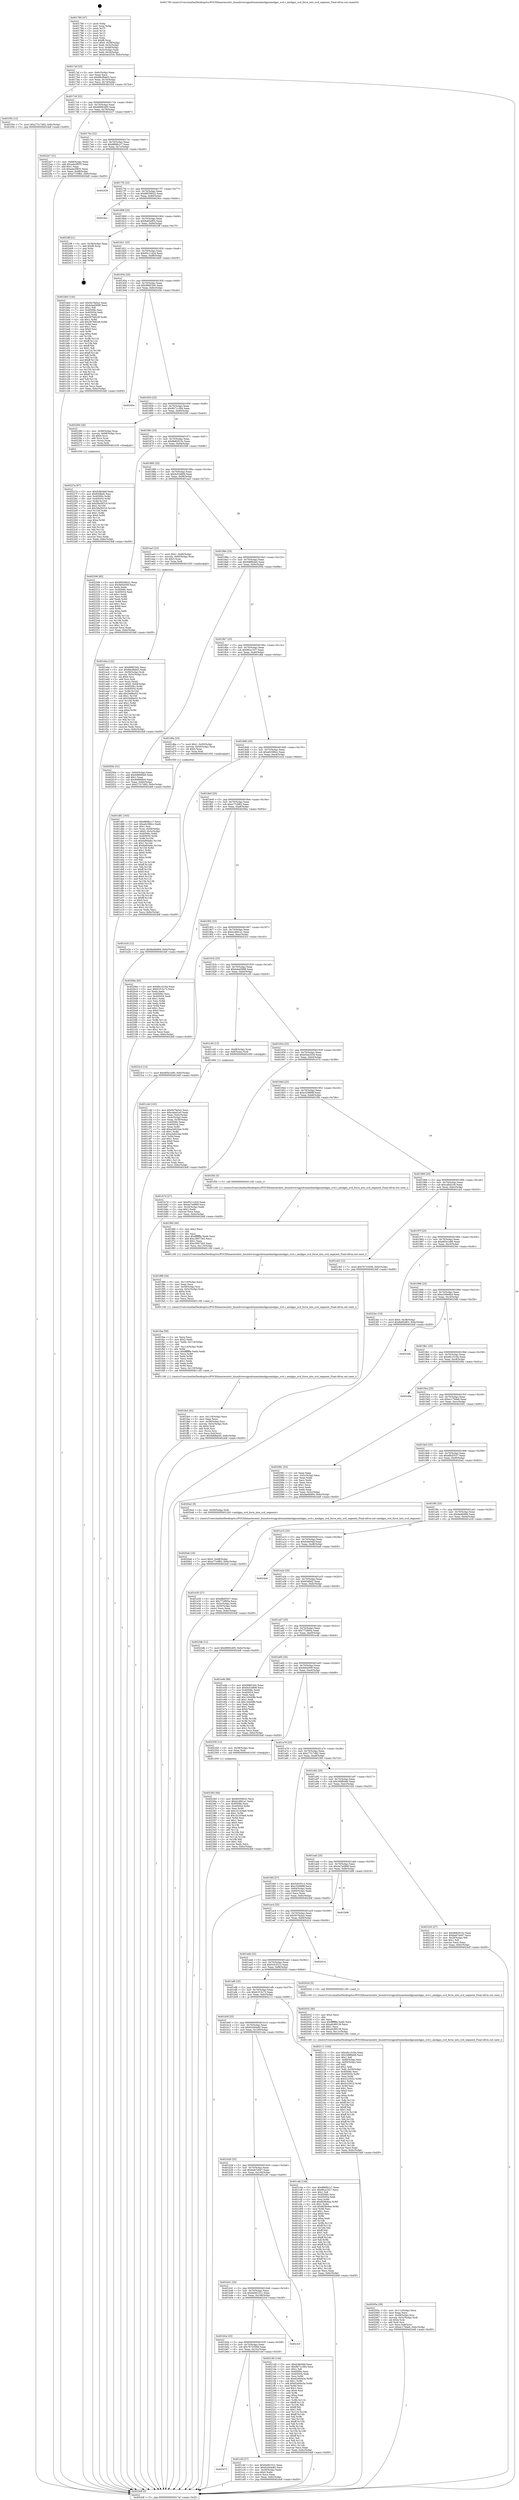digraph "0x401780" {
  label = "0x401780 (/mnt/c/Users/mathe/Desktop/tcc/POCII/binaries/extr_linuxdriversgpudrmamdamdgpuamdgpu_uvd.c_amdgpu_uvd_force_into_uvd_segment_Final-ollvm.out::main(0))"
  labelloc = "t"
  node[shape=record]

  Entry [label="",width=0.3,height=0.3,shape=circle,fillcolor=black,style=filled]
  "0x4017af" [label="{
     0x4017af [23]\l
     | [instrs]\l
     &nbsp;&nbsp;0x4017af \<+3\>: mov -0x6c(%rbp),%eax\l
     &nbsp;&nbsp;0x4017b2 \<+2\>: mov %eax,%ecx\l
     &nbsp;&nbsp;0x4017b4 \<+6\>: sub $0x86c6bb03,%ecx\l
     &nbsp;&nbsp;0x4017ba \<+3\>: mov %eax,-0x70(%rbp)\l
     &nbsp;&nbsp;0x4017bd \<+3\>: mov %ecx,-0x74(%rbp)\l
     &nbsp;&nbsp;0x4017c0 \<+6\>: je 0000000000401f34 \<main+0x7b4\>\l
  }"]
  "0x401f34" [label="{
     0x401f34 [12]\l
     | [instrs]\l
     &nbsp;&nbsp;0x401f34 \<+7\>: movl $0x27317d82,-0x6c(%rbp)\l
     &nbsp;&nbsp;0x401f3b \<+5\>: jmp 00000000004024df \<main+0xd5f\>\l
  }"]
  "0x4017c6" [label="{
     0x4017c6 [22]\l
     | [instrs]\l
     &nbsp;&nbsp;0x4017c6 \<+5\>: jmp 00000000004017cb \<main+0x4b\>\l
     &nbsp;&nbsp;0x4017cb \<+3\>: mov -0x70(%rbp),%eax\l
     &nbsp;&nbsp;0x4017ce \<+5\>: sub $0x8899c495,%eax\l
     &nbsp;&nbsp;0x4017d3 \<+3\>: mov %eax,-0x78(%rbp)\l
     &nbsp;&nbsp;0x4017d6 \<+6\>: je 00000000004022e7 \<main+0xb67\>\l
  }"]
  Exit [label="",width=0.3,height=0.3,shape=circle,fillcolor=black,style=filled,peripheries=2]
  "0x4022e7" [label="{
     0x4022e7 [31]\l
     | [instrs]\l
     &nbsp;&nbsp;0x4022e7 \<+3\>: mov -0x68(%rbp),%eax\l
     &nbsp;&nbsp;0x4022ea \<+5\>: add $0xa4a2f835,%eax\l
     &nbsp;&nbsp;0x4022ef \<+3\>: add $0x1,%eax\l
     &nbsp;&nbsp;0x4022f2 \<+5\>: sub $0xa4a2f835,%eax\l
     &nbsp;&nbsp;0x4022f7 \<+3\>: mov %eax,-0x68(%rbp)\l
     &nbsp;&nbsp;0x4022fa \<+7\>: movl $0xa77c0f62,-0x6c(%rbp)\l
     &nbsp;&nbsp;0x402301 \<+5\>: jmp 00000000004024df \<main+0xd5f\>\l
  }"]
  "0x4017dc" [label="{
     0x4017dc [22]\l
     | [instrs]\l
     &nbsp;&nbsp;0x4017dc \<+5\>: jmp 00000000004017e1 \<main+0x61\>\l
     &nbsp;&nbsp;0x4017e1 \<+3\>: mov -0x70(%rbp),%eax\l
     &nbsp;&nbsp;0x4017e4 \<+5\>: sub $0x88fdb1c7,%eax\l
     &nbsp;&nbsp;0x4017e9 \<+3\>: mov %eax,-0x7c(%rbp)\l
     &nbsp;&nbsp;0x4017ec \<+6\>: je 0000000000402430 \<main+0xcb0\>\l
  }"]
  "0x402365" [label="{
     0x402365 [94]\l
     | [instrs]\l
     &nbsp;&nbsp;0x402365 \<+5\>: mov $0x89559022,%ecx\l
     &nbsp;&nbsp;0x40236a \<+5\>: mov $0xb1dfd1a1,%edx\l
     &nbsp;&nbsp;0x40236f \<+7\>: mov 0x40506c,%esi\l
     &nbsp;&nbsp;0x402376 \<+8\>: mov 0x405054,%r8d\l
     &nbsp;&nbsp;0x40237e \<+3\>: mov %esi,%r9d\l
     &nbsp;&nbsp;0x402381 \<+7\>: add $0x1b1434a6,%r9d\l
     &nbsp;&nbsp;0x402388 \<+4\>: sub $0x1,%r9d\l
     &nbsp;&nbsp;0x40238c \<+7\>: sub $0x1b1434a6,%r9d\l
     &nbsp;&nbsp;0x402393 \<+4\>: imul %r9d,%esi\l
     &nbsp;&nbsp;0x402397 \<+3\>: and $0x1,%esi\l
     &nbsp;&nbsp;0x40239a \<+3\>: cmp $0x0,%esi\l
     &nbsp;&nbsp;0x40239d \<+4\>: sete %r10b\l
     &nbsp;&nbsp;0x4023a1 \<+4\>: cmp $0xa,%r8d\l
     &nbsp;&nbsp;0x4023a5 \<+4\>: setl %r11b\l
     &nbsp;&nbsp;0x4023a9 \<+3\>: mov %r10b,%bl\l
     &nbsp;&nbsp;0x4023ac \<+3\>: and %r11b,%bl\l
     &nbsp;&nbsp;0x4023af \<+3\>: xor %r11b,%r10b\l
     &nbsp;&nbsp;0x4023b2 \<+3\>: or %r10b,%bl\l
     &nbsp;&nbsp;0x4023b5 \<+3\>: test $0x1,%bl\l
     &nbsp;&nbsp;0x4023b8 \<+3\>: cmovne %edx,%ecx\l
     &nbsp;&nbsp;0x4023bb \<+3\>: mov %ecx,-0x6c(%rbp)\l
     &nbsp;&nbsp;0x4023be \<+5\>: jmp 00000000004024df \<main+0xd5f\>\l
  }"]
  "0x402430" [label="{
     0x402430\l
  }", style=dashed]
  "0x4017f2" [label="{
     0x4017f2 [22]\l
     | [instrs]\l
     &nbsp;&nbsp;0x4017f2 \<+5\>: jmp 00000000004017f7 \<main+0x77\>\l
     &nbsp;&nbsp;0x4017f7 \<+3\>: mov -0x70(%rbp),%eax\l
     &nbsp;&nbsp;0x4017fa \<+5\>: sub $0x89559022,%eax\l
     &nbsp;&nbsp;0x4017ff \<+3\>: mov %eax,-0x80(%rbp)\l
     &nbsp;&nbsp;0x401802 \<+6\>: je 00000000004024cc \<main+0xd4c\>\l
  }"]
  "0x40227a" [label="{
     0x40227a [97]\l
     | [instrs]\l
     &nbsp;&nbsp;0x40227a \<+5\>: mov $0xfcdb04bf,%edx\l
     &nbsp;&nbsp;0x40227f \<+5\>: mov $0x65dfaf2,%esi\l
     &nbsp;&nbsp;0x402284 \<+8\>: mov 0x40506c,%r8d\l
     &nbsp;&nbsp;0x40228c \<+8\>: mov 0x405054,%r9d\l
     &nbsp;&nbsp;0x402294 \<+3\>: mov %r8d,%r10d\l
     &nbsp;&nbsp;0x402297 \<+7\>: add $0x58a56310,%r10d\l
     &nbsp;&nbsp;0x40229e \<+4\>: sub $0x1,%r10d\l
     &nbsp;&nbsp;0x4022a2 \<+7\>: sub $0x58a56310,%r10d\l
     &nbsp;&nbsp;0x4022a9 \<+4\>: imul %r10d,%r8d\l
     &nbsp;&nbsp;0x4022ad \<+4\>: and $0x1,%r8d\l
     &nbsp;&nbsp;0x4022b1 \<+4\>: cmp $0x0,%r8d\l
     &nbsp;&nbsp;0x4022b5 \<+4\>: sete %r11b\l
     &nbsp;&nbsp;0x4022b9 \<+4\>: cmp $0xa,%r9d\l
     &nbsp;&nbsp;0x4022bd \<+3\>: setl %bl\l
     &nbsp;&nbsp;0x4022c0 \<+3\>: mov %r11b,%r14b\l
     &nbsp;&nbsp;0x4022c3 \<+3\>: and %bl,%r14b\l
     &nbsp;&nbsp;0x4022c6 \<+3\>: xor %bl,%r11b\l
     &nbsp;&nbsp;0x4022c9 \<+3\>: or %r11b,%r14b\l
     &nbsp;&nbsp;0x4022cc \<+4\>: test $0x1,%r14b\l
     &nbsp;&nbsp;0x4022d0 \<+3\>: cmovne %esi,%edx\l
     &nbsp;&nbsp;0x4022d3 \<+3\>: mov %edx,-0x6c(%rbp)\l
     &nbsp;&nbsp;0x4022d6 \<+5\>: jmp 00000000004024df \<main+0xd5f\>\l
  }"]
  "0x4024cc" [label="{
     0x4024cc\l
  }", style=dashed]
  "0x401808" [label="{
     0x401808 [25]\l
     | [instrs]\l
     &nbsp;&nbsp;0x401808 \<+5\>: jmp 000000000040180d \<main+0x8d\>\l
     &nbsp;&nbsp;0x40180d \<+3\>: mov -0x70(%rbp),%eax\l
     &nbsp;&nbsp;0x401810 \<+5\>: sub $0x8a65ef03,%eax\l
     &nbsp;&nbsp;0x401815 \<+6\>: mov %eax,-0x84(%rbp)\l
     &nbsp;&nbsp;0x40181b \<+6\>: je 00000000004023ff \<main+0xc7f\>\l
  }"]
  "0x4020ab" [label="{
     0x4020ab [19]\l
     | [instrs]\l
     &nbsp;&nbsp;0x4020ab \<+7\>: movl $0x0,-0x68(%rbp)\l
     &nbsp;&nbsp;0x4020b2 \<+7\>: movl $0xa77c0f62,-0x6c(%rbp)\l
     &nbsp;&nbsp;0x4020b9 \<+5\>: jmp 00000000004024df \<main+0xd5f\>\l
  }"]
  "0x4023ff" [label="{
     0x4023ff [21]\l
     | [instrs]\l
     &nbsp;&nbsp;0x4023ff \<+3\>: mov -0x38(%rbp),%eax\l
     &nbsp;&nbsp;0x402402 \<+7\>: add $0xf8,%rsp\l
     &nbsp;&nbsp;0x402409 \<+1\>: pop %rbx\l
     &nbsp;&nbsp;0x40240a \<+2\>: pop %r12\l
     &nbsp;&nbsp;0x40240c \<+2\>: pop %r13\l
     &nbsp;&nbsp;0x40240e \<+2\>: pop %r14\l
     &nbsp;&nbsp;0x402410 \<+2\>: pop %r15\l
     &nbsp;&nbsp;0x402412 \<+1\>: pop %rbp\l
     &nbsp;&nbsp;0x402413 \<+1\>: ret\l
  }"]
  "0x401821" [label="{
     0x401821 [25]\l
     | [instrs]\l
     &nbsp;&nbsp;0x401821 \<+5\>: jmp 0000000000401826 \<main+0xa6\>\l
     &nbsp;&nbsp;0x401826 \<+3\>: mov -0x70(%rbp),%eax\l
     &nbsp;&nbsp;0x401829 \<+5\>: sub $0x95c11d2d,%eax\l
     &nbsp;&nbsp;0x40182e \<+6\>: mov %eax,-0x88(%rbp)\l
     &nbsp;&nbsp;0x401834 \<+6\>: je 0000000000401bb0 \<main+0x430\>\l
  }"]
  "0x40205a" [label="{
     0x40205a [39]\l
     | [instrs]\l
     &nbsp;&nbsp;0x40205a \<+6\>: mov -0x11c(%rbp),%ecx\l
     &nbsp;&nbsp;0x402060 \<+3\>: imul %eax,%ecx\l
     &nbsp;&nbsp;0x402063 \<+4\>: mov -0x58(%rbp),%rsi\l
     &nbsp;&nbsp;0x402067 \<+4\>: movslq -0x5c(%rbp),%rdi\l
     &nbsp;&nbsp;0x40206b \<+4\>: shl $0x4,%rdi\l
     &nbsp;&nbsp;0x40206f \<+3\>: add %rdi,%rsi\l
     &nbsp;&nbsp;0x402072 \<+3\>: mov %ecx,0x8(%rsi)\l
     &nbsp;&nbsp;0x402075 \<+7\>: movl $0xec179de6,-0x6c(%rbp)\l
     &nbsp;&nbsp;0x40207c \<+5\>: jmp 00000000004024df \<main+0xd5f\>\l
  }"]
  "0x401bb0" [label="{
     0x401bb0 [144]\l
     | [instrs]\l
     &nbsp;&nbsp;0x401bb0 \<+5\>: mov $0x5b7fa5a2,%eax\l
     &nbsp;&nbsp;0x401bb5 \<+5\>: mov $0xb4a45898,%ecx\l
     &nbsp;&nbsp;0x401bba \<+2\>: mov $0x1,%dl\l
     &nbsp;&nbsp;0x401bbc \<+7\>: mov 0x40506c,%esi\l
     &nbsp;&nbsp;0x401bc3 \<+7\>: mov 0x405054,%edi\l
     &nbsp;&nbsp;0x401bca \<+3\>: mov %esi,%r8d\l
     &nbsp;&nbsp;0x401bcd \<+7\>: sub $0x597b8238,%r8d\l
     &nbsp;&nbsp;0x401bd4 \<+4\>: sub $0x1,%r8d\l
     &nbsp;&nbsp;0x401bd8 \<+7\>: add $0x597b8238,%r8d\l
     &nbsp;&nbsp;0x401bdf \<+4\>: imul %r8d,%esi\l
     &nbsp;&nbsp;0x401be3 \<+3\>: and $0x1,%esi\l
     &nbsp;&nbsp;0x401be6 \<+3\>: cmp $0x0,%esi\l
     &nbsp;&nbsp;0x401be9 \<+4\>: sete %r9b\l
     &nbsp;&nbsp;0x401bed \<+3\>: cmp $0xa,%edi\l
     &nbsp;&nbsp;0x401bf0 \<+4\>: setl %r10b\l
     &nbsp;&nbsp;0x401bf4 \<+3\>: mov %r9b,%r11b\l
     &nbsp;&nbsp;0x401bf7 \<+4\>: xor $0xff,%r11b\l
     &nbsp;&nbsp;0x401bfb \<+3\>: mov %r10b,%bl\l
     &nbsp;&nbsp;0x401bfe \<+3\>: xor $0xff,%bl\l
     &nbsp;&nbsp;0x401c01 \<+3\>: xor $0x1,%dl\l
     &nbsp;&nbsp;0x401c04 \<+3\>: mov %r11b,%r14b\l
     &nbsp;&nbsp;0x401c07 \<+4\>: and $0xff,%r14b\l
     &nbsp;&nbsp;0x401c0b \<+3\>: and %dl,%r9b\l
     &nbsp;&nbsp;0x401c0e \<+3\>: mov %bl,%r15b\l
     &nbsp;&nbsp;0x401c11 \<+4\>: and $0xff,%r15b\l
     &nbsp;&nbsp;0x401c15 \<+3\>: and %dl,%r10b\l
     &nbsp;&nbsp;0x401c18 \<+3\>: or %r9b,%r14b\l
     &nbsp;&nbsp;0x401c1b \<+3\>: or %r10b,%r15b\l
     &nbsp;&nbsp;0x401c1e \<+3\>: xor %r15b,%r14b\l
     &nbsp;&nbsp;0x401c21 \<+3\>: or %bl,%r11b\l
     &nbsp;&nbsp;0x401c24 \<+4\>: xor $0xff,%r11b\l
     &nbsp;&nbsp;0x401c28 \<+3\>: or $0x1,%dl\l
     &nbsp;&nbsp;0x401c2b \<+3\>: and %dl,%r11b\l
     &nbsp;&nbsp;0x401c2e \<+3\>: or %r11b,%r14b\l
     &nbsp;&nbsp;0x401c31 \<+4\>: test $0x1,%r14b\l
     &nbsp;&nbsp;0x401c35 \<+3\>: cmovne %ecx,%eax\l
     &nbsp;&nbsp;0x401c38 \<+3\>: mov %eax,-0x6c(%rbp)\l
     &nbsp;&nbsp;0x401c3b \<+5\>: jmp 00000000004024df \<main+0xd5f\>\l
  }"]
  "0x40183a" [label="{
     0x40183a [25]\l
     | [instrs]\l
     &nbsp;&nbsp;0x40183a \<+5\>: jmp 000000000040183f \<main+0xbf\>\l
     &nbsp;&nbsp;0x40183f \<+3\>: mov -0x70(%rbp),%eax\l
     &nbsp;&nbsp;0x401842 \<+5\>: sub $0x996f1b0c,%eax\l
     &nbsp;&nbsp;0x401847 \<+6\>: mov %eax,-0x8c(%rbp)\l
     &nbsp;&nbsp;0x40184d \<+6\>: je 000000000040245e \<main+0xcde\>\l
  }"]
  "0x402032" [label="{
     0x402032 [40]\l
     | [instrs]\l
     &nbsp;&nbsp;0x402032 \<+5\>: mov $0x2,%ecx\l
     &nbsp;&nbsp;0x402037 \<+1\>: cltd\l
     &nbsp;&nbsp;0x402038 \<+2\>: idiv %ecx\l
     &nbsp;&nbsp;0x40203a \<+6\>: imul $0xfffffffe,%edx,%ecx\l
     &nbsp;&nbsp;0x402040 \<+6\>: sub $0xa0c89138,%ecx\l
     &nbsp;&nbsp;0x402046 \<+3\>: add $0x1,%ecx\l
     &nbsp;&nbsp;0x402049 \<+6\>: add $0xa0c89138,%ecx\l
     &nbsp;&nbsp;0x40204f \<+6\>: mov %ecx,-0x11c(%rbp)\l
     &nbsp;&nbsp;0x402055 \<+5\>: call 0000000000401160 \<next_i\>\l
     | [calls]\l
     &nbsp;&nbsp;0x401160 \{1\} (/mnt/c/Users/mathe/Desktop/tcc/POCII/binaries/extr_linuxdriversgpudrmamdamdgpuamdgpu_uvd.c_amdgpu_uvd_force_into_uvd_segment_Final-ollvm.out::next_i)\l
  }"]
  "0x40245e" [label="{
     0x40245e\l
  }", style=dashed]
  "0x401853" [label="{
     0x401853 [25]\l
     | [instrs]\l
     &nbsp;&nbsp;0x401853 \<+5\>: jmp 0000000000401858 \<main+0xd8\>\l
     &nbsp;&nbsp;0x401858 \<+3\>: mov -0x70(%rbp),%eax\l
     &nbsp;&nbsp;0x40185b \<+5\>: sub $0x9b71c384,%eax\l
     &nbsp;&nbsp;0x401860 \<+6\>: mov %eax,-0x90(%rbp)\l
     &nbsp;&nbsp;0x401866 \<+6\>: je 0000000000402260 \<main+0xae0\>\l
  }"]
  "0x401fe4" [label="{
     0x401fe4 [42]\l
     | [instrs]\l
     &nbsp;&nbsp;0x401fe4 \<+6\>: mov -0x118(%rbp),%ecx\l
     &nbsp;&nbsp;0x401fea \<+3\>: imul %eax,%ecx\l
     &nbsp;&nbsp;0x401fed \<+4\>: mov -0x58(%rbp),%rsi\l
     &nbsp;&nbsp;0x401ff1 \<+4\>: movslq -0x5c(%rbp),%rdi\l
     &nbsp;&nbsp;0x401ff5 \<+4\>: shl $0x4,%rdi\l
     &nbsp;&nbsp;0x401ff9 \<+3\>: add %rdi,%rsi\l
     &nbsp;&nbsp;0x401ffc \<+3\>: mov (%rsi),%rsi\l
     &nbsp;&nbsp;0x401fff \<+3\>: mov %ecx,0x4(%rsi)\l
     &nbsp;&nbsp;0x402002 \<+7\>: movl $0x9d6fbd40,-0x6c(%rbp)\l
     &nbsp;&nbsp;0x402009 \<+5\>: jmp 00000000004024df \<main+0xd5f\>\l
  }"]
  "0x402260" [label="{
     0x402260 [26]\l
     | [instrs]\l
     &nbsp;&nbsp;0x402260 \<+4\>: mov -0x58(%rbp),%rax\l
     &nbsp;&nbsp;0x402264 \<+4\>: movslq -0x68(%rbp),%rcx\l
     &nbsp;&nbsp;0x402268 \<+4\>: shl $0x4,%rcx\l
     &nbsp;&nbsp;0x40226c \<+3\>: add %rcx,%rax\l
     &nbsp;&nbsp;0x40226f \<+3\>: mov (%rax),%rax\l
     &nbsp;&nbsp;0x402272 \<+3\>: mov %rax,%rdi\l
     &nbsp;&nbsp;0x402275 \<+5\>: call 0000000000401030 \<free@plt\>\l
     | [calls]\l
     &nbsp;&nbsp;0x401030 \{1\} (unknown)\l
  }"]
  "0x40186c" [label="{
     0x40186c [25]\l
     | [instrs]\l
     &nbsp;&nbsp;0x40186c \<+5\>: jmp 0000000000401871 \<main+0xf1\>\l
     &nbsp;&nbsp;0x401871 \<+3\>: mov -0x70(%rbp),%eax\l
     &nbsp;&nbsp;0x401874 \<+5\>: sub $0x9b82615c,%eax\l
     &nbsp;&nbsp;0x401879 \<+6\>: mov %eax,-0x94(%rbp)\l
     &nbsp;&nbsp;0x40187f \<+6\>: je 0000000000402306 \<main+0xb86\>\l
  }"]
  "0x401faa" [label="{
     0x401faa [58]\l
     | [instrs]\l
     &nbsp;&nbsp;0x401faa \<+2\>: xor %ecx,%ecx\l
     &nbsp;&nbsp;0x401fac \<+5\>: mov $0x2,%edx\l
     &nbsp;&nbsp;0x401fb1 \<+6\>: mov %edx,-0x114(%rbp)\l
     &nbsp;&nbsp;0x401fb7 \<+1\>: cltd\l
     &nbsp;&nbsp;0x401fb8 \<+7\>: mov -0x114(%rbp),%r8d\l
     &nbsp;&nbsp;0x401fbf \<+3\>: idiv %r8d\l
     &nbsp;&nbsp;0x401fc2 \<+6\>: imul $0xfffffffe,%edx,%edx\l
     &nbsp;&nbsp;0x401fc8 \<+3\>: mov %ecx,%r9d\l
     &nbsp;&nbsp;0x401fcb \<+3\>: sub %edx,%r9d\l
     &nbsp;&nbsp;0x401fce \<+2\>: mov %ecx,%edx\l
     &nbsp;&nbsp;0x401fd0 \<+3\>: sub $0x1,%edx\l
     &nbsp;&nbsp;0x401fd3 \<+3\>: add %edx,%r9d\l
     &nbsp;&nbsp;0x401fd6 \<+3\>: sub %r9d,%ecx\l
     &nbsp;&nbsp;0x401fd9 \<+6\>: mov %ecx,-0x118(%rbp)\l
     &nbsp;&nbsp;0x401fdf \<+5\>: call 0000000000401160 \<next_i\>\l
     | [calls]\l
     &nbsp;&nbsp;0x401160 \{1\} (/mnt/c/Users/mathe/Desktop/tcc/POCII/binaries/extr_linuxdriversgpudrmamdamdgpuamdgpu_uvd.c_amdgpu_uvd_force_into_uvd_segment_Final-ollvm.out::next_i)\l
  }"]
  "0x402306" [label="{
     0x402306 [83]\l
     | [instrs]\l
     &nbsp;&nbsp;0x402306 \<+5\>: mov $0x89559022,%eax\l
     &nbsp;&nbsp;0x40230b \<+5\>: mov $0x9d5d309,%ecx\l
     &nbsp;&nbsp;0x402310 \<+2\>: xor %edx,%edx\l
     &nbsp;&nbsp;0x402312 \<+7\>: mov 0x40506c,%esi\l
     &nbsp;&nbsp;0x402319 \<+7\>: mov 0x405054,%edi\l
     &nbsp;&nbsp;0x402320 \<+3\>: sub $0x1,%edx\l
     &nbsp;&nbsp;0x402323 \<+3\>: mov %esi,%r8d\l
     &nbsp;&nbsp;0x402326 \<+3\>: add %edx,%r8d\l
     &nbsp;&nbsp;0x402329 \<+4\>: imul %r8d,%esi\l
     &nbsp;&nbsp;0x40232d \<+3\>: and $0x1,%esi\l
     &nbsp;&nbsp;0x402330 \<+3\>: cmp $0x0,%esi\l
     &nbsp;&nbsp;0x402333 \<+4\>: sete %r9b\l
     &nbsp;&nbsp;0x402337 \<+3\>: cmp $0xa,%edi\l
     &nbsp;&nbsp;0x40233a \<+4\>: setl %r10b\l
     &nbsp;&nbsp;0x40233e \<+3\>: mov %r9b,%r11b\l
     &nbsp;&nbsp;0x402341 \<+3\>: and %r10b,%r11b\l
     &nbsp;&nbsp;0x402344 \<+3\>: xor %r10b,%r9b\l
     &nbsp;&nbsp;0x402347 \<+3\>: or %r9b,%r11b\l
     &nbsp;&nbsp;0x40234a \<+4\>: test $0x1,%r11b\l
     &nbsp;&nbsp;0x40234e \<+3\>: cmovne %ecx,%eax\l
     &nbsp;&nbsp;0x402351 \<+3\>: mov %eax,-0x6c(%rbp)\l
     &nbsp;&nbsp;0x402354 \<+5\>: jmp 00000000004024df \<main+0xd5f\>\l
  }"]
  "0x401885" [label="{
     0x401885 [25]\l
     | [instrs]\l
     &nbsp;&nbsp;0x401885 \<+5\>: jmp 000000000040188a \<main+0x10a\>\l
     &nbsp;&nbsp;0x40188a \<+3\>: mov -0x70(%rbp),%eax\l
     &nbsp;&nbsp;0x40188d \<+5\>: sub $0x9cf1b808,%eax\l
     &nbsp;&nbsp;0x401892 \<+6\>: mov %eax,-0x98(%rbp)\l
     &nbsp;&nbsp;0x401898 \<+6\>: je 0000000000401ea3 \<main+0x723\>\l
  }"]
  "0x401f88" [label="{
     0x401f88 [34]\l
     | [instrs]\l
     &nbsp;&nbsp;0x401f88 \<+6\>: mov -0x110(%rbp),%ecx\l
     &nbsp;&nbsp;0x401f8e \<+3\>: imul %eax,%ecx\l
     &nbsp;&nbsp;0x401f91 \<+4\>: mov -0x58(%rbp),%rsi\l
     &nbsp;&nbsp;0x401f95 \<+4\>: movslq -0x5c(%rbp),%rdi\l
     &nbsp;&nbsp;0x401f99 \<+4\>: shl $0x4,%rdi\l
     &nbsp;&nbsp;0x401f9d \<+3\>: add %rdi,%rsi\l
     &nbsp;&nbsp;0x401fa0 \<+3\>: mov (%rsi),%rsi\l
     &nbsp;&nbsp;0x401fa3 \<+2\>: mov %ecx,(%rsi)\l
     &nbsp;&nbsp;0x401fa5 \<+5\>: call 0000000000401160 \<next_i\>\l
     | [calls]\l
     &nbsp;&nbsp;0x401160 \{1\} (/mnt/c/Users/mathe/Desktop/tcc/POCII/binaries/extr_linuxdriversgpudrmamdamdgpuamdgpu_uvd.c_amdgpu_uvd_force_into_uvd_segment_Final-ollvm.out::next_i)\l
  }"]
  "0x401ea3" [label="{
     0x401ea3 [23]\l
     | [instrs]\l
     &nbsp;&nbsp;0x401ea3 \<+7\>: movl $0x1,-0x60(%rbp)\l
     &nbsp;&nbsp;0x401eaa \<+4\>: movslq -0x60(%rbp),%rax\l
     &nbsp;&nbsp;0x401eae \<+4\>: shl $0x3,%rax\l
     &nbsp;&nbsp;0x401eb2 \<+3\>: mov %rax,%rdi\l
     &nbsp;&nbsp;0x401eb5 \<+5\>: call 0000000000401050 \<malloc@plt\>\l
     | [calls]\l
     &nbsp;&nbsp;0x401050 \{1\} (unknown)\l
  }"]
  "0x40189e" [label="{
     0x40189e [25]\l
     | [instrs]\l
     &nbsp;&nbsp;0x40189e \<+5\>: jmp 00000000004018a3 \<main+0x123\>\l
     &nbsp;&nbsp;0x4018a3 \<+3\>: mov -0x70(%rbp),%eax\l
     &nbsp;&nbsp;0x4018a6 \<+5\>: sub $0x9d6fbd40,%eax\l
     &nbsp;&nbsp;0x4018ab \<+6\>: mov %eax,-0x9c(%rbp)\l
     &nbsp;&nbsp;0x4018b1 \<+6\>: je 000000000040200e \<main+0x88e\>\l
  }"]
  "0x401f60" [label="{
     0x401f60 [40]\l
     | [instrs]\l
     &nbsp;&nbsp;0x401f60 \<+5\>: mov $0x2,%ecx\l
     &nbsp;&nbsp;0x401f65 \<+1\>: cltd\l
     &nbsp;&nbsp;0x401f66 \<+2\>: idiv %ecx\l
     &nbsp;&nbsp;0x401f68 \<+6\>: imul $0xfffffffe,%edx,%ecx\l
     &nbsp;&nbsp;0x401f6e \<+6\>: add $0xc39073b5,%ecx\l
     &nbsp;&nbsp;0x401f74 \<+3\>: add $0x1,%ecx\l
     &nbsp;&nbsp;0x401f77 \<+6\>: sub $0xc39073b5,%ecx\l
     &nbsp;&nbsp;0x401f7d \<+6\>: mov %ecx,-0x110(%rbp)\l
     &nbsp;&nbsp;0x401f83 \<+5\>: call 0000000000401160 \<next_i\>\l
     | [calls]\l
     &nbsp;&nbsp;0x401160 \{1\} (/mnt/c/Users/mathe/Desktop/tcc/POCII/binaries/extr_linuxdriversgpudrmamdamdgpuamdgpu_uvd.c_amdgpu_uvd_force_into_uvd_segment_Final-ollvm.out::next_i)\l
  }"]
  "0x40200e" [label="{
     0x40200e [31]\l
     | [instrs]\l
     &nbsp;&nbsp;0x40200e \<+3\>: mov -0x64(%rbp),%eax\l
     &nbsp;&nbsp;0x402011 \<+5\>: add $0x9d89d6e0,%eax\l
     &nbsp;&nbsp;0x402016 \<+3\>: add $0x1,%eax\l
     &nbsp;&nbsp;0x402019 \<+5\>: sub $0x9d89d6e0,%eax\l
     &nbsp;&nbsp;0x40201e \<+3\>: mov %eax,-0x64(%rbp)\l
     &nbsp;&nbsp;0x402021 \<+7\>: movl $0x27317d82,-0x6c(%rbp)\l
     &nbsp;&nbsp;0x402028 \<+5\>: jmp 00000000004024df \<main+0xd5f\>\l
  }"]
  "0x4018b7" [label="{
     0x4018b7 [25]\l
     | [instrs]\l
     &nbsp;&nbsp;0x4018b7 \<+5\>: jmp 00000000004018bc \<main+0x13c\>\l
     &nbsp;&nbsp;0x4018bc \<+3\>: mov -0x70(%rbp),%eax\l
     &nbsp;&nbsp;0x4018bf \<+5\>: sub $0x9fca1527,%eax\l
     &nbsp;&nbsp;0x4018c4 \<+6\>: mov %eax,-0xa0(%rbp)\l
     &nbsp;&nbsp;0x4018ca \<+6\>: je 0000000000401d6a \<main+0x5ea\>\l
  }"]
  "0x401eba" [label="{
     0x401eba [122]\l
     | [instrs]\l
     &nbsp;&nbsp;0x401eba \<+5\>: mov $0x996f1b0c,%ecx\l
     &nbsp;&nbsp;0x401ebf \<+5\>: mov $0x86c6bb03,%edx\l
     &nbsp;&nbsp;0x401ec4 \<+4\>: mov -0x58(%rbp),%rdi\l
     &nbsp;&nbsp;0x401ec8 \<+4\>: movslq -0x5c(%rbp),%rsi\l
     &nbsp;&nbsp;0x401ecc \<+4\>: shl $0x4,%rsi\l
     &nbsp;&nbsp;0x401ed0 \<+3\>: add %rsi,%rdi\l
     &nbsp;&nbsp;0x401ed3 \<+3\>: mov %rax,(%rdi)\l
     &nbsp;&nbsp;0x401ed6 \<+7\>: movl $0x0,-0x64(%rbp)\l
     &nbsp;&nbsp;0x401edd \<+8\>: mov 0x40506c,%r8d\l
     &nbsp;&nbsp;0x401ee5 \<+8\>: mov 0x405054,%r9d\l
     &nbsp;&nbsp;0x401eed \<+3\>: mov %r8d,%r10d\l
     &nbsp;&nbsp;0x401ef0 \<+7\>: add $0x54dfee52,%r10d\l
     &nbsp;&nbsp;0x401ef7 \<+4\>: sub $0x1,%r10d\l
     &nbsp;&nbsp;0x401efb \<+7\>: sub $0x54dfee52,%r10d\l
     &nbsp;&nbsp;0x401f02 \<+4\>: imul %r10d,%r8d\l
     &nbsp;&nbsp;0x401f06 \<+4\>: and $0x1,%r8d\l
     &nbsp;&nbsp;0x401f0a \<+4\>: cmp $0x0,%r8d\l
     &nbsp;&nbsp;0x401f0e \<+4\>: sete %r11b\l
     &nbsp;&nbsp;0x401f12 \<+4\>: cmp $0xa,%r9d\l
     &nbsp;&nbsp;0x401f16 \<+3\>: setl %bl\l
     &nbsp;&nbsp;0x401f19 \<+3\>: mov %r11b,%r14b\l
     &nbsp;&nbsp;0x401f1c \<+3\>: and %bl,%r14b\l
     &nbsp;&nbsp;0x401f1f \<+3\>: xor %bl,%r11b\l
     &nbsp;&nbsp;0x401f22 \<+3\>: or %r11b,%r14b\l
     &nbsp;&nbsp;0x401f25 \<+4\>: test $0x1,%r14b\l
     &nbsp;&nbsp;0x401f29 \<+3\>: cmovne %edx,%ecx\l
     &nbsp;&nbsp;0x401f2c \<+3\>: mov %ecx,-0x6c(%rbp)\l
     &nbsp;&nbsp;0x401f2f \<+5\>: jmp 00000000004024df \<main+0xd5f\>\l
  }"]
  "0x401d6a" [label="{
     0x401d6a [23]\l
     | [instrs]\l
     &nbsp;&nbsp;0x401d6a \<+7\>: movl $0x1,-0x50(%rbp)\l
     &nbsp;&nbsp;0x401d71 \<+4\>: movslq -0x50(%rbp),%rax\l
     &nbsp;&nbsp;0x401d75 \<+4\>: shl $0x4,%rax\l
     &nbsp;&nbsp;0x401d79 \<+3\>: mov %rax,%rdi\l
     &nbsp;&nbsp;0x401d7c \<+5\>: call 0000000000401050 \<malloc@plt\>\l
     | [calls]\l
     &nbsp;&nbsp;0x401050 \{1\} (unknown)\l
  }"]
  "0x4018d0" [label="{
     0x4018d0 [25]\l
     | [instrs]\l
     &nbsp;&nbsp;0x4018d0 \<+5\>: jmp 00000000004018d5 \<main+0x155\>\l
     &nbsp;&nbsp;0x4018d5 \<+3\>: mov -0x70(%rbp),%eax\l
     &nbsp;&nbsp;0x4018d8 \<+5\>: sub $0xa0c596cc,%eax\l
     &nbsp;&nbsp;0x4018dd \<+6\>: mov %eax,-0xa4(%rbp)\l
     &nbsp;&nbsp;0x4018e3 \<+6\>: je 0000000000401e24 \<main+0x6a4\>\l
  }"]
  "0x401d81" [label="{
     0x401d81 [163]\l
     | [instrs]\l
     &nbsp;&nbsp;0x401d81 \<+5\>: mov $0x88fdb1c7,%ecx\l
     &nbsp;&nbsp;0x401d86 \<+5\>: mov $0xa0c596cc,%edx\l
     &nbsp;&nbsp;0x401d8b \<+3\>: mov $0x1,%sil\l
     &nbsp;&nbsp;0x401d8e \<+4\>: mov %rax,-0x58(%rbp)\l
     &nbsp;&nbsp;0x401d92 \<+7\>: movl $0x0,-0x5c(%rbp)\l
     &nbsp;&nbsp;0x401d99 \<+8\>: mov 0x40506c,%r8d\l
     &nbsp;&nbsp;0x401da1 \<+8\>: mov 0x405054,%r9d\l
     &nbsp;&nbsp;0x401da9 \<+3\>: mov %r8d,%r10d\l
     &nbsp;&nbsp;0x401dac \<+7\>: sub $0x6af04a6c,%r10d\l
     &nbsp;&nbsp;0x401db3 \<+4\>: sub $0x1,%r10d\l
     &nbsp;&nbsp;0x401db7 \<+7\>: add $0x6af04a6c,%r10d\l
     &nbsp;&nbsp;0x401dbe \<+4\>: imul %r10d,%r8d\l
     &nbsp;&nbsp;0x401dc2 \<+4\>: and $0x1,%r8d\l
     &nbsp;&nbsp;0x401dc6 \<+4\>: cmp $0x0,%r8d\l
     &nbsp;&nbsp;0x401dca \<+4\>: sete %r11b\l
     &nbsp;&nbsp;0x401dce \<+4\>: cmp $0xa,%r9d\l
     &nbsp;&nbsp;0x401dd2 \<+3\>: setl %bl\l
     &nbsp;&nbsp;0x401dd5 \<+3\>: mov %r11b,%r14b\l
     &nbsp;&nbsp;0x401dd8 \<+4\>: xor $0xff,%r14b\l
     &nbsp;&nbsp;0x401ddc \<+3\>: mov %bl,%r15b\l
     &nbsp;&nbsp;0x401ddf \<+4\>: xor $0xff,%r15b\l
     &nbsp;&nbsp;0x401de3 \<+4\>: xor $0x0,%sil\l
     &nbsp;&nbsp;0x401de7 \<+3\>: mov %r14b,%r12b\l
     &nbsp;&nbsp;0x401dea \<+4\>: and $0x0,%r12b\l
     &nbsp;&nbsp;0x401dee \<+3\>: and %sil,%r11b\l
     &nbsp;&nbsp;0x401df1 \<+3\>: mov %r15b,%r13b\l
     &nbsp;&nbsp;0x401df4 \<+4\>: and $0x0,%r13b\l
     &nbsp;&nbsp;0x401df8 \<+3\>: and %sil,%bl\l
     &nbsp;&nbsp;0x401dfb \<+3\>: or %r11b,%r12b\l
     &nbsp;&nbsp;0x401dfe \<+3\>: or %bl,%r13b\l
     &nbsp;&nbsp;0x401e01 \<+3\>: xor %r13b,%r12b\l
     &nbsp;&nbsp;0x401e04 \<+3\>: or %r15b,%r14b\l
     &nbsp;&nbsp;0x401e07 \<+4\>: xor $0xff,%r14b\l
     &nbsp;&nbsp;0x401e0b \<+4\>: or $0x0,%sil\l
     &nbsp;&nbsp;0x401e0f \<+3\>: and %sil,%r14b\l
     &nbsp;&nbsp;0x401e12 \<+3\>: or %r14b,%r12b\l
     &nbsp;&nbsp;0x401e15 \<+4\>: test $0x1,%r12b\l
     &nbsp;&nbsp;0x401e19 \<+3\>: cmovne %edx,%ecx\l
     &nbsp;&nbsp;0x401e1c \<+3\>: mov %ecx,-0x6c(%rbp)\l
     &nbsp;&nbsp;0x401e1f \<+5\>: jmp 00000000004024df \<main+0xd5f\>\l
  }"]
  "0x401e24" [label="{
     0x401e24 [12]\l
     | [instrs]\l
     &nbsp;&nbsp;0x401e24 \<+7\>: movl $0xfae6b894,-0x6c(%rbp)\l
     &nbsp;&nbsp;0x401e2b \<+5\>: jmp 00000000004024df \<main+0xd5f\>\l
  }"]
  "0x4018e9" [label="{
     0x4018e9 [25]\l
     | [instrs]\l
     &nbsp;&nbsp;0x4018e9 \<+5\>: jmp 00000000004018ee \<main+0x16e\>\l
     &nbsp;&nbsp;0x4018ee \<+3\>: mov -0x70(%rbp),%eax\l
     &nbsp;&nbsp;0x4018f1 \<+5\>: sub $0xa77c0f62,%eax\l
     &nbsp;&nbsp;0x4018f6 \<+6\>: mov %eax,-0xa8(%rbp)\l
     &nbsp;&nbsp;0x4018fc \<+6\>: je 00000000004020be \<main+0x93e\>\l
  }"]
  "0x401b73" [label="{
     0x401b73\l
  }", style=dashed]
  "0x4020be" [label="{
     0x4020be [83]\l
     | [instrs]\l
     &nbsp;&nbsp;0x4020be \<+5\>: mov $0xe8c1016a,%eax\l
     &nbsp;&nbsp;0x4020c3 \<+5\>: mov $0x61f15c72,%ecx\l
     &nbsp;&nbsp;0x4020c8 \<+2\>: xor %edx,%edx\l
     &nbsp;&nbsp;0x4020ca \<+7\>: mov 0x40506c,%esi\l
     &nbsp;&nbsp;0x4020d1 \<+7\>: mov 0x405054,%edi\l
     &nbsp;&nbsp;0x4020d8 \<+3\>: sub $0x1,%edx\l
     &nbsp;&nbsp;0x4020db \<+3\>: mov %esi,%r8d\l
     &nbsp;&nbsp;0x4020de \<+3\>: add %edx,%r8d\l
     &nbsp;&nbsp;0x4020e1 \<+4\>: imul %r8d,%esi\l
     &nbsp;&nbsp;0x4020e5 \<+3\>: and $0x1,%esi\l
     &nbsp;&nbsp;0x4020e8 \<+3\>: cmp $0x0,%esi\l
     &nbsp;&nbsp;0x4020eb \<+4\>: sete %r9b\l
     &nbsp;&nbsp;0x4020ef \<+3\>: cmp $0xa,%edi\l
     &nbsp;&nbsp;0x4020f2 \<+4\>: setl %r10b\l
     &nbsp;&nbsp;0x4020f6 \<+3\>: mov %r9b,%r11b\l
     &nbsp;&nbsp;0x4020f9 \<+3\>: and %r10b,%r11b\l
     &nbsp;&nbsp;0x4020fc \<+3\>: xor %r10b,%r9b\l
     &nbsp;&nbsp;0x4020ff \<+3\>: or %r9b,%r11b\l
     &nbsp;&nbsp;0x402102 \<+4\>: test $0x1,%r11b\l
     &nbsp;&nbsp;0x402106 \<+3\>: cmovne %ecx,%eax\l
     &nbsp;&nbsp;0x402109 \<+3\>: mov %eax,-0x6c(%rbp)\l
     &nbsp;&nbsp;0x40210c \<+5\>: jmp 00000000004024df \<main+0xd5f\>\l
  }"]
  "0x401902" [label="{
     0x401902 [25]\l
     | [instrs]\l
     &nbsp;&nbsp;0x401902 \<+5\>: jmp 0000000000401907 \<main+0x187\>\l
     &nbsp;&nbsp;0x401907 \<+3\>: mov -0x70(%rbp),%eax\l
     &nbsp;&nbsp;0x40190a \<+5\>: sub $0xb1dfd1a1,%eax\l
     &nbsp;&nbsp;0x40190f \<+6\>: mov %eax,-0xac(%rbp)\l
     &nbsp;&nbsp;0x401915 \<+6\>: je 00000000004023c3 \<main+0xc43\>\l
  }"]
  "0x401cbf" [label="{
     0x401cbf [27]\l
     | [instrs]\l
     &nbsp;&nbsp;0x401cbf \<+5\>: mov $0x6e061521,%eax\l
     &nbsp;&nbsp;0x401cc4 \<+5\>: mov $0x62d44a82,%ecx\l
     &nbsp;&nbsp;0x401cc9 \<+3\>: mov -0x30(%rbp),%edx\l
     &nbsp;&nbsp;0x401ccc \<+3\>: cmp $0x0,%edx\l
     &nbsp;&nbsp;0x401ccf \<+3\>: cmove %ecx,%eax\l
     &nbsp;&nbsp;0x401cd2 \<+3\>: mov %eax,-0x6c(%rbp)\l
     &nbsp;&nbsp;0x401cd5 \<+5\>: jmp 00000000004024df \<main+0xd5f\>\l
  }"]
  "0x4023c3" [label="{
     0x4023c3 [12]\l
     | [instrs]\l
     &nbsp;&nbsp;0x4023c3 \<+7\>: movl $0xd65e1e80,-0x6c(%rbp)\l
     &nbsp;&nbsp;0x4023ca \<+5\>: jmp 00000000004024df \<main+0xd5f\>\l
  }"]
  "0x40191b" [label="{
     0x40191b [25]\l
     | [instrs]\l
     &nbsp;&nbsp;0x40191b \<+5\>: jmp 0000000000401920 \<main+0x1a0\>\l
     &nbsp;&nbsp;0x401920 \<+3\>: mov -0x70(%rbp),%eax\l
     &nbsp;&nbsp;0x401923 \<+5\>: sub $0xb4a45898,%eax\l
     &nbsp;&nbsp;0x401928 \<+6\>: mov %eax,-0xb0(%rbp)\l
     &nbsp;&nbsp;0x40192e \<+6\>: je 0000000000401c40 \<main+0x4c0\>\l
  }"]
  "0x401b5a" [label="{
     0x401b5a [25]\l
     | [instrs]\l
     &nbsp;&nbsp;0x401b5a \<+5\>: jmp 0000000000401b5f \<main+0x3df\>\l
     &nbsp;&nbsp;0x401b5f \<+3\>: mov -0x70(%rbp),%eax\l
     &nbsp;&nbsp;0x401b62 \<+5\>: sub $0x76733508,%eax\l
     &nbsp;&nbsp;0x401b67 \<+6\>: mov %eax,-0x10c(%rbp)\l
     &nbsp;&nbsp;0x401b6d \<+6\>: je 0000000000401cbf \<main+0x53f\>\l
  }"]
  "0x401c40" [label="{
     0x401c40 [13]\l
     | [instrs]\l
     &nbsp;&nbsp;0x401c40 \<+4\>: mov -0x48(%rbp),%rax\l
     &nbsp;&nbsp;0x401c44 \<+4\>: mov 0x8(%rax),%rdi\l
     &nbsp;&nbsp;0x401c48 \<+5\>: call 0000000000401060 \<atoi@plt\>\l
     | [calls]\l
     &nbsp;&nbsp;0x401060 \{1\} (unknown)\l
  }"]
  "0x401934" [label="{
     0x401934 [25]\l
     | [instrs]\l
     &nbsp;&nbsp;0x401934 \<+5\>: jmp 0000000000401939 \<main+0x1b9\>\l
     &nbsp;&nbsp;0x401939 \<+3\>: mov -0x70(%rbp),%eax\l
     &nbsp;&nbsp;0x40193c \<+5\>: sub $0xb5ee2034,%eax\l
     &nbsp;&nbsp;0x401941 \<+6\>: mov %eax,-0xb4(%rbp)\l
     &nbsp;&nbsp;0x401947 \<+6\>: je 0000000000401b7d \<main+0x3fd\>\l
  }"]
  "0x4023cf" [label="{
     0x4023cf\l
  }", style=dashed]
  "0x401b7d" [label="{
     0x401b7d [27]\l
     | [instrs]\l
     &nbsp;&nbsp;0x401b7d \<+5\>: mov $0x95c11d2d,%eax\l
     &nbsp;&nbsp;0x401b82 \<+5\>: mov $0x4a7a0869,%ecx\l
     &nbsp;&nbsp;0x401b87 \<+3\>: mov -0x34(%rbp),%edx\l
     &nbsp;&nbsp;0x401b8a \<+3\>: cmp $0x2,%edx\l
     &nbsp;&nbsp;0x401b8d \<+3\>: cmovne %ecx,%eax\l
     &nbsp;&nbsp;0x401b90 \<+3\>: mov %eax,-0x6c(%rbp)\l
     &nbsp;&nbsp;0x401b93 \<+5\>: jmp 00000000004024df \<main+0xd5f\>\l
  }"]
  "0x40194d" [label="{
     0x40194d [25]\l
     | [instrs]\l
     &nbsp;&nbsp;0x40194d \<+5\>: jmp 0000000000401952 \<main+0x1d2\>\l
     &nbsp;&nbsp;0x401952 \<+3\>: mov -0x70(%rbp),%eax\l
     &nbsp;&nbsp;0x401955 \<+5\>: sub $0xc5286f9f,%eax\l
     &nbsp;&nbsp;0x40195a \<+6\>: mov %eax,-0xb8(%rbp)\l
     &nbsp;&nbsp;0x401960 \<+6\>: je 0000000000401f5b \<main+0x7db\>\l
  }"]
  "0x4024df" [label="{
     0x4024df [5]\l
     | [instrs]\l
     &nbsp;&nbsp;0x4024df \<+5\>: jmp 00000000004017af \<main+0x2f\>\l
  }"]
  "0x401780" [label="{
     0x401780 [47]\l
     | [instrs]\l
     &nbsp;&nbsp;0x401780 \<+1\>: push %rbp\l
     &nbsp;&nbsp;0x401781 \<+3\>: mov %rsp,%rbp\l
     &nbsp;&nbsp;0x401784 \<+2\>: push %r15\l
     &nbsp;&nbsp;0x401786 \<+2\>: push %r14\l
     &nbsp;&nbsp;0x401788 \<+2\>: push %r13\l
     &nbsp;&nbsp;0x40178a \<+2\>: push %r12\l
     &nbsp;&nbsp;0x40178c \<+1\>: push %rbx\l
     &nbsp;&nbsp;0x40178d \<+7\>: sub $0xf8,%rsp\l
     &nbsp;&nbsp;0x401794 \<+7\>: movl $0x0,-0x38(%rbp)\l
     &nbsp;&nbsp;0x40179b \<+3\>: mov %edi,-0x3c(%rbp)\l
     &nbsp;&nbsp;0x40179e \<+4\>: mov %rsi,-0x48(%rbp)\l
     &nbsp;&nbsp;0x4017a2 \<+3\>: mov -0x3c(%rbp),%edi\l
     &nbsp;&nbsp;0x4017a5 \<+3\>: mov %edi,-0x34(%rbp)\l
     &nbsp;&nbsp;0x4017a8 \<+7\>: movl $0xb5ee2034,-0x6c(%rbp)\l
  }"]
  "0x401c4d" [label="{
     0x401c4d [102]\l
     | [instrs]\l
     &nbsp;&nbsp;0x401c4d \<+5\>: mov $0x5b7fa5a2,%ecx\l
     &nbsp;&nbsp;0x401c52 \<+5\>: mov $0xcafa41e0,%edx\l
     &nbsp;&nbsp;0x401c57 \<+3\>: mov %eax,-0x4c(%rbp)\l
     &nbsp;&nbsp;0x401c5a \<+3\>: mov -0x4c(%rbp),%eax\l
     &nbsp;&nbsp;0x401c5d \<+3\>: mov %eax,-0x30(%rbp)\l
     &nbsp;&nbsp;0x401c60 \<+7\>: mov 0x40506c,%eax\l
     &nbsp;&nbsp;0x401c67 \<+7\>: mov 0x405054,%esi\l
     &nbsp;&nbsp;0x401c6e \<+3\>: mov %eax,%r8d\l
     &nbsp;&nbsp;0x401c71 \<+7\>: add $0xa3e623ae,%r8d\l
     &nbsp;&nbsp;0x401c78 \<+4\>: sub $0x1,%r8d\l
     &nbsp;&nbsp;0x401c7c \<+7\>: sub $0xa3e623ae,%r8d\l
     &nbsp;&nbsp;0x401c83 \<+4\>: imul %r8d,%eax\l
     &nbsp;&nbsp;0x401c87 \<+3\>: and $0x1,%eax\l
     &nbsp;&nbsp;0x401c8a \<+3\>: cmp $0x0,%eax\l
     &nbsp;&nbsp;0x401c8d \<+4\>: sete %r9b\l
     &nbsp;&nbsp;0x401c91 \<+3\>: cmp $0xa,%esi\l
     &nbsp;&nbsp;0x401c94 \<+4\>: setl %r10b\l
     &nbsp;&nbsp;0x401c98 \<+3\>: mov %r9b,%r11b\l
     &nbsp;&nbsp;0x401c9b \<+3\>: and %r10b,%r11b\l
     &nbsp;&nbsp;0x401c9e \<+3\>: xor %r10b,%r9b\l
     &nbsp;&nbsp;0x401ca1 \<+3\>: or %r9b,%r11b\l
     &nbsp;&nbsp;0x401ca4 \<+4\>: test $0x1,%r11b\l
     &nbsp;&nbsp;0x401ca8 \<+3\>: cmovne %edx,%ecx\l
     &nbsp;&nbsp;0x401cab \<+3\>: mov %ecx,-0x6c(%rbp)\l
     &nbsp;&nbsp;0x401cae \<+5\>: jmp 00000000004024df \<main+0xd5f\>\l
  }"]
  "0x401b41" [label="{
     0x401b41 [25]\l
     | [instrs]\l
     &nbsp;&nbsp;0x401b41 \<+5\>: jmp 0000000000401b46 \<main+0x3c6\>\l
     &nbsp;&nbsp;0x401b46 \<+3\>: mov -0x70(%rbp),%eax\l
     &nbsp;&nbsp;0x401b49 \<+5\>: sub $0x6e061521,%eax\l
     &nbsp;&nbsp;0x401b4e \<+6\>: mov %eax,-0x108(%rbp)\l
     &nbsp;&nbsp;0x401b54 \<+6\>: je 00000000004023cf \<main+0xc4f\>\l
  }"]
  "0x401f5b" [label="{
     0x401f5b [5]\l
     | [instrs]\l
     &nbsp;&nbsp;0x401f5b \<+5\>: call 0000000000401160 \<next_i\>\l
     | [calls]\l
     &nbsp;&nbsp;0x401160 \{1\} (/mnt/c/Users/mathe/Desktop/tcc/POCII/binaries/extr_linuxdriversgpudrmamdamdgpuamdgpu_uvd.c_amdgpu_uvd_force_into_uvd_segment_Final-ollvm.out::next_i)\l
  }"]
  "0x401966" [label="{
     0x401966 [25]\l
     | [instrs]\l
     &nbsp;&nbsp;0x401966 \<+5\>: jmp 000000000040196b \<main+0x1eb\>\l
     &nbsp;&nbsp;0x40196b \<+3\>: mov -0x70(%rbp),%eax\l
     &nbsp;&nbsp;0x40196e \<+5\>: sub $0xcafa41e0,%eax\l
     &nbsp;&nbsp;0x401973 \<+6\>: mov %eax,-0xbc(%rbp)\l
     &nbsp;&nbsp;0x401979 \<+6\>: je 0000000000401cb3 \<main+0x533\>\l
  }"]
  "0x4021d0" [label="{
     0x4021d0 [144]\l
     | [instrs]\l
     &nbsp;&nbsp;0x4021d0 \<+5\>: mov $0xfcdb04bf,%eax\l
     &nbsp;&nbsp;0x4021d5 \<+5\>: mov $0x9b71c384,%ecx\l
     &nbsp;&nbsp;0x4021da \<+2\>: mov $0x1,%dl\l
     &nbsp;&nbsp;0x4021dc \<+7\>: mov 0x40506c,%esi\l
     &nbsp;&nbsp;0x4021e3 \<+7\>: mov 0x405054,%edi\l
     &nbsp;&nbsp;0x4021ea \<+3\>: mov %esi,%r8d\l
     &nbsp;&nbsp;0x4021ed \<+7\>: sub $0x62eb0a3a,%r8d\l
     &nbsp;&nbsp;0x4021f4 \<+4\>: sub $0x1,%r8d\l
     &nbsp;&nbsp;0x4021f8 \<+7\>: add $0x62eb0a3a,%r8d\l
     &nbsp;&nbsp;0x4021ff \<+4\>: imul %r8d,%esi\l
     &nbsp;&nbsp;0x402203 \<+3\>: and $0x1,%esi\l
     &nbsp;&nbsp;0x402206 \<+3\>: cmp $0x0,%esi\l
     &nbsp;&nbsp;0x402209 \<+4\>: sete %r9b\l
     &nbsp;&nbsp;0x40220d \<+3\>: cmp $0xa,%edi\l
     &nbsp;&nbsp;0x402210 \<+4\>: setl %r10b\l
     &nbsp;&nbsp;0x402214 \<+3\>: mov %r9b,%r11b\l
     &nbsp;&nbsp;0x402217 \<+4\>: xor $0xff,%r11b\l
     &nbsp;&nbsp;0x40221b \<+3\>: mov %r10b,%bl\l
     &nbsp;&nbsp;0x40221e \<+3\>: xor $0xff,%bl\l
     &nbsp;&nbsp;0x402221 \<+3\>: xor $0x1,%dl\l
     &nbsp;&nbsp;0x402224 \<+3\>: mov %r11b,%r14b\l
     &nbsp;&nbsp;0x402227 \<+4\>: and $0xff,%r14b\l
     &nbsp;&nbsp;0x40222b \<+3\>: and %dl,%r9b\l
     &nbsp;&nbsp;0x40222e \<+3\>: mov %bl,%r15b\l
     &nbsp;&nbsp;0x402231 \<+4\>: and $0xff,%r15b\l
     &nbsp;&nbsp;0x402235 \<+3\>: and %dl,%r10b\l
     &nbsp;&nbsp;0x402238 \<+3\>: or %r9b,%r14b\l
     &nbsp;&nbsp;0x40223b \<+3\>: or %r10b,%r15b\l
     &nbsp;&nbsp;0x40223e \<+3\>: xor %r15b,%r14b\l
     &nbsp;&nbsp;0x402241 \<+3\>: or %bl,%r11b\l
     &nbsp;&nbsp;0x402244 \<+4\>: xor $0xff,%r11b\l
     &nbsp;&nbsp;0x402248 \<+3\>: or $0x1,%dl\l
     &nbsp;&nbsp;0x40224b \<+3\>: and %dl,%r11b\l
     &nbsp;&nbsp;0x40224e \<+3\>: or %r11b,%r14b\l
     &nbsp;&nbsp;0x402251 \<+4\>: test $0x1,%r14b\l
     &nbsp;&nbsp;0x402255 \<+3\>: cmovne %ecx,%eax\l
     &nbsp;&nbsp;0x402258 \<+3\>: mov %eax,-0x6c(%rbp)\l
     &nbsp;&nbsp;0x40225b \<+5\>: jmp 00000000004024df \<main+0xd5f\>\l
  }"]
  "0x401cb3" [label="{
     0x401cb3 [12]\l
     | [instrs]\l
     &nbsp;&nbsp;0x401cb3 \<+7\>: movl $0x76733508,-0x6c(%rbp)\l
     &nbsp;&nbsp;0x401cba \<+5\>: jmp 00000000004024df \<main+0xd5f\>\l
  }"]
  "0x40197f" [label="{
     0x40197f [25]\l
     | [instrs]\l
     &nbsp;&nbsp;0x40197f \<+5\>: jmp 0000000000401984 \<main+0x204\>\l
     &nbsp;&nbsp;0x401984 \<+3\>: mov -0x70(%rbp),%eax\l
     &nbsp;&nbsp;0x401987 \<+5\>: sub $0xd65e1e80,%eax\l
     &nbsp;&nbsp;0x40198c \<+6\>: mov %eax,-0xc0(%rbp)\l
     &nbsp;&nbsp;0x401992 \<+6\>: je 00000000004023ec \<main+0xc6c\>\l
  }"]
  "0x401b28" [label="{
     0x401b28 [25]\l
     | [instrs]\l
     &nbsp;&nbsp;0x401b28 \<+5\>: jmp 0000000000401b2d \<main+0x3ad\>\l
     &nbsp;&nbsp;0x401b2d \<+3\>: mov -0x70(%rbp),%eax\l
     &nbsp;&nbsp;0x401b30 \<+5\>: sub $0x6a67e047,%eax\l
     &nbsp;&nbsp;0x401b35 \<+6\>: mov %eax,-0x104(%rbp)\l
     &nbsp;&nbsp;0x401b3b \<+6\>: je 00000000004021d0 \<main+0xa50\>\l
  }"]
  "0x4023ec" [label="{
     0x4023ec [19]\l
     | [instrs]\l
     &nbsp;&nbsp;0x4023ec \<+7\>: movl $0x0,-0x38(%rbp)\l
     &nbsp;&nbsp;0x4023f3 \<+7\>: movl $0x8a65ef03,-0x6c(%rbp)\l
     &nbsp;&nbsp;0x4023fa \<+5\>: jmp 00000000004024df \<main+0xd5f\>\l
  }"]
  "0x401998" [label="{
     0x401998 [25]\l
     | [instrs]\l
     &nbsp;&nbsp;0x401998 \<+5\>: jmp 000000000040199d \<main+0x21d\>\l
     &nbsp;&nbsp;0x40199d \<+3\>: mov -0x70(%rbp),%eax\l
     &nbsp;&nbsp;0x4019a0 \<+5\>: sub $0xe339e9b4,%eax\l
     &nbsp;&nbsp;0x4019a5 \<+6\>: mov %eax,-0xc4(%rbp)\l
     &nbsp;&nbsp;0x4019ab \<+6\>: je 00000000004023db \<main+0xc5b\>\l
  }"]
  "0x401cda" [label="{
     0x401cda [144]\l
     | [instrs]\l
     &nbsp;&nbsp;0x401cda \<+5\>: mov $0x88fdb1c7,%eax\l
     &nbsp;&nbsp;0x401cdf \<+5\>: mov $0x9fca1527,%ecx\l
     &nbsp;&nbsp;0x401ce4 \<+2\>: mov $0x1,%dl\l
     &nbsp;&nbsp;0x401ce6 \<+7\>: mov 0x40506c,%esi\l
     &nbsp;&nbsp;0x401ced \<+7\>: mov 0x405054,%edi\l
     &nbsp;&nbsp;0x401cf4 \<+3\>: mov %esi,%r8d\l
     &nbsp;&nbsp;0x401cf7 \<+7\>: add $0xfd38c6ee,%r8d\l
     &nbsp;&nbsp;0x401cfe \<+4\>: sub $0x1,%r8d\l
     &nbsp;&nbsp;0x401d02 \<+7\>: sub $0xfd38c6ee,%r8d\l
     &nbsp;&nbsp;0x401d09 \<+4\>: imul %r8d,%esi\l
     &nbsp;&nbsp;0x401d0d \<+3\>: and $0x1,%esi\l
     &nbsp;&nbsp;0x401d10 \<+3\>: cmp $0x0,%esi\l
     &nbsp;&nbsp;0x401d13 \<+4\>: sete %r9b\l
     &nbsp;&nbsp;0x401d17 \<+3\>: cmp $0xa,%edi\l
     &nbsp;&nbsp;0x401d1a \<+4\>: setl %r10b\l
     &nbsp;&nbsp;0x401d1e \<+3\>: mov %r9b,%r11b\l
     &nbsp;&nbsp;0x401d21 \<+4\>: xor $0xff,%r11b\l
     &nbsp;&nbsp;0x401d25 \<+3\>: mov %r10b,%bl\l
     &nbsp;&nbsp;0x401d28 \<+3\>: xor $0xff,%bl\l
     &nbsp;&nbsp;0x401d2b \<+3\>: xor $0x1,%dl\l
     &nbsp;&nbsp;0x401d2e \<+3\>: mov %r11b,%r14b\l
     &nbsp;&nbsp;0x401d31 \<+4\>: and $0xff,%r14b\l
     &nbsp;&nbsp;0x401d35 \<+3\>: and %dl,%r9b\l
     &nbsp;&nbsp;0x401d38 \<+3\>: mov %bl,%r15b\l
     &nbsp;&nbsp;0x401d3b \<+4\>: and $0xff,%r15b\l
     &nbsp;&nbsp;0x401d3f \<+3\>: and %dl,%r10b\l
     &nbsp;&nbsp;0x401d42 \<+3\>: or %r9b,%r14b\l
     &nbsp;&nbsp;0x401d45 \<+3\>: or %r10b,%r15b\l
     &nbsp;&nbsp;0x401d48 \<+3\>: xor %r15b,%r14b\l
     &nbsp;&nbsp;0x401d4b \<+3\>: or %bl,%r11b\l
     &nbsp;&nbsp;0x401d4e \<+4\>: xor $0xff,%r11b\l
     &nbsp;&nbsp;0x401d52 \<+3\>: or $0x1,%dl\l
     &nbsp;&nbsp;0x401d55 \<+3\>: and %dl,%r11b\l
     &nbsp;&nbsp;0x401d58 \<+3\>: or %r11b,%r14b\l
     &nbsp;&nbsp;0x401d5b \<+4\>: test $0x1,%r14b\l
     &nbsp;&nbsp;0x401d5f \<+3\>: cmovne %ecx,%eax\l
     &nbsp;&nbsp;0x401d62 \<+3\>: mov %eax,-0x6c(%rbp)\l
     &nbsp;&nbsp;0x401d65 \<+5\>: jmp 00000000004024df \<main+0xd5f\>\l
  }"]
  "0x4023db" [label="{
     0x4023db\l
  }", style=dashed]
  "0x4019b1" [label="{
     0x4019b1 [25]\l
     | [instrs]\l
     &nbsp;&nbsp;0x4019b1 \<+5\>: jmp 00000000004019b6 \<main+0x236\>\l
     &nbsp;&nbsp;0x4019b6 \<+3\>: mov -0x70(%rbp),%eax\l
     &nbsp;&nbsp;0x4019b9 \<+5\>: sub $0xe8c1016a,%eax\l
     &nbsp;&nbsp;0x4019be \<+6\>: mov %eax,-0xc8(%rbp)\l
     &nbsp;&nbsp;0x4019c4 \<+6\>: je 000000000040249a \<main+0xd1a\>\l
  }"]
  "0x401b0f" [label="{
     0x401b0f [25]\l
     | [instrs]\l
     &nbsp;&nbsp;0x401b0f \<+5\>: jmp 0000000000401b14 \<main+0x394\>\l
     &nbsp;&nbsp;0x401b14 \<+3\>: mov -0x70(%rbp),%eax\l
     &nbsp;&nbsp;0x401b17 \<+5\>: sub $0x62d44a82,%eax\l
     &nbsp;&nbsp;0x401b1c \<+6\>: mov %eax,-0x100(%rbp)\l
     &nbsp;&nbsp;0x401b22 \<+6\>: je 0000000000401cda \<main+0x55a\>\l
  }"]
  "0x40249a" [label="{
     0x40249a\l
  }", style=dashed]
  "0x4019ca" [label="{
     0x4019ca [25]\l
     | [instrs]\l
     &nbsp;&nbsp;0x4019ca \<+5\>: jmp 00000000004019cf \<main+0x24f\>\l
     &nbsp;&nbsp;0x4019cf \<+3\>: mov -0x70(%rbp),%eax\l
     &nbsp;&nbsp;0x4019d2 \<+5\>: sub $0xec179de6,%eax\l
     &nbsp;&nbsp;0x4019d7 \<+6\>: mov %eax,-0xcc(%rbp)\l
     &nbsp;&nbsp;0x4019dd \<+6\>: je 0000000000402081 \<main+0x901\>\l
  }"]
  "0x402111" [label="{
     0x402111 [164]\l
     | [instrs]\l
     &nbsp;&nbsp;0x402111 \<+5\>: mov $0xe8c1016a,%eax\l
     &nbsp;&nbsp;0x402116 \<+5\>: mov $0x348f6d46,%ecx\l
     &nbsp;&nbsp;0x40211b \<+2\>: mov $0x1,%dl\l
     &nbsp;&nbsp;0x40211d \<+3\>: mov -0x68(%rbp),%esi\l
     &nbsp;&nbsp;0x402120 \<+3\>: cmp -0x50(%rbp),%esi\l
     &nbsp;&nbsp;0x402123 \<+4\>: setl %dil\l
     &nbsp;&nbsp;0x402127 \<+4\>: and $0x1,%dil\l
     &nbsp;&nbsp;0x40212b \<+4\>: mov %dil,-0x29(%rbp)\l
     &nbsp;&nbsp;0x40212f \<+7\>: mov 0x40506c,%esi\l
     &nbsp;&nbsp;0x402136 \<+8\>: mov 0x405054,%r8d\l
     &nbsp;&nbsp;0x40213e \<+3\>: mov %esi,%r9d\l
     &nbsp;&nbsp;0x402141 \<+7\>: sub $0x5c23022,%r9d\l
     &nbsp;&nbsp;0x402148 \<+4\>: sub $0x1,%r9d\l
     &nbsp;&nbsp;0x40214c \<+7\>: add $0x5c23022,%r9d\l
     &nbsp;&nbsp;0x402153 \<+4\>: imul %r9d,%esi\l
     &nbsp;&nbsp;0x402157 \<+3\>: and $0x1,%esi\l
     &nbsp;&nbsp;0x40215a \<+3\>: cmp $0x0,%esi\l
     &nbsp;&nbsp;0x40215d \<+4\>: sete %dil\l
     &nbsp;&nbsp;0x402161 \<+4\>: cmp $0xa,%r8d\l
     &nbsp;&nbsp;0x402165 \<+4\>: setl %r10b\l
     &nbsp;&nbsp;0x402169 \<+3\>: mov %dil,%r11b\l
     &nbsp;&nbsp;0x40216c \<+4\>: xor $0xff,%r11b\l
     &nbsp;&nbsp;0x402170 \<+3\>: mov %r10b,%bl\l
     &nbsp;&nbsp;0x402173 \<+3\>: xor $0xff,%bl\l
     &nbsp;&nbsp;0x402176 \<+3\>: xor $0x1,%dl\l
     &nbsp;&nbsp;0x402179 \<+3\>: mov %r11b,%r14b\l
     &nbsp;&nbsp;0x40217c \<+4\>: and $0xff,%r14b\l
     &nbsp;&nbsp;0x402180 \<+3\>: and %dl,%dil\l
     &nbsp;&nbsp;0x402183 \<+3\>: mov %bl,%r15b\l
     &nbsp;&nbsp;0x402186 \<+4\>: and $0xff,%r15b\l
     &nbsp;&nbsp;0x40218a \<+3\>: and %dl,%r10b\l
     &nbsp;&nbsp;0x40218d \<+3\>: or %dil,%r14b\l
     &nbsp;&nbsp;0x402190 \<+3\>: or %r10b,%r15b\l
     &nbsp;&nbsp;0x402193 \<+3\>: xor %r15b,%r14b\l
     &nbsp;&nbsp;0x402196 \<+3\>: or %bl,%r11b\l
     &nbsp;&nbsp;0x402199 \<+4\>: xor $0xff,%r11b\l
     &nbsp;&nbsp;0x40219d \<+3\>: or $0x1,%dl\l
     &nbsp;&nbsp;0x4021a0 \<+3\>: and %dl,%r11b\l
     &nbsp;&nbsp;0x4021a3 \<+3\>: or %r11b,%r14b\l
     &nbsp;&nbsp;0x4021a6 \<+4\>: test $0x1,%r14b\l
     &nbsp;&nbsp;0x4021aa \<+3\>: cmovne %ecx,%eax\l
     &nbsp;&nbsp;0x4021ad \<+3\>: mov %eax,-0x6c(%rbp)\l
     &nbsp;&nbsp;0x4021b0 \<+5\>: jmp 00000000004024df \<main+0xd5f\>\l
  }"]
  "0x402081" [label="{
     0x402081 [33]\l
     | [instrs]\l
     &nbsp;&nbsp;0x402081 \<+2\>: xor %eax,%eax\l
     &nbsp;&nbsp;0x402083 \<+3\>: mov -0x5c(%rbp),%ecx\l
     &nbsp;&nbsp;0x402086 \<+2\>: mov %eax,%edx\l
     &nbsp;&nbsp;0x402088 \<+2\>: sub %ecx,%edx\l
     &nbsp;&nbsp;0x40208a \<+2\>: mov %eax,%ecx\l
     &nbsp;&nbsp;0x40208c \<+3\>: sub $0x1,%ecx\l
     &nbsp;&nbsp;0x40208f \<+2\>: add %ecx,%edx\l
     &nbsp;&nbsp;0x402091 \<+2\>: sub %edx,%eax\l
     &nbsp;&nbsp;0x402093 \<+3\>: mov %eax,-0x5c(%rbp)\l
     &nbsp;&nbsp;0x402096 \<+7\>: movl $0xfae6b894,-0x6c(%rbp)\l
     &nbsp;&nbsp;0x40209d \<+5\>: jmp 00000000004024df \<main+0xd5f\>\l
  }"]
  "0x4019e3" [label="{
     0x4019e3 [25]\l
     | [instrs]\l
     &nbsp;&nbsp;0x4019e3 \<+5\>: jmp 00000000004019e8 \<main+0x268\>\l
     &nbsp;&nbsp;0x4019e8 \<+3\>: mov -0x70(%rbp),%eax\l
     &nbsp;&nbsp;0x4019eb \<+5\>: sub $0xefbd3537,%eax\l
     &nbsp;&nbsp;0x4019f0 \<+6\>: mov %eax,-0xd0(%rbp)\l
     &nbsp;&nbsp;0x4019f6 \<+6\>: je 00000000004020a2 \<main+0x922\>\l
  }"]
  "0x401af6" [label="{
     0x401af6 [25]\l
     | [instrs]\l
     &nbsp;&nbsp;0x401af6 \<+5\>: jmp 0000000000401afb \<main+0x37b\>\l
     &nbsp;&nbsp;0x401afb \<+3\>: mov -0x70(%rbp),%eax\l
     &nbsp;&nbsp;0x401afe \<+5\>: sub $0x61f15c72,%eax\l
     &nbsp;&nbsp;0x401b03 \<+6\>: mov %eax,-0xfc(%rbp)\l
     &nbsp;&nbsp;0x401b09 \<+6\>: je 0000000000402111 \<main+0x991\>\l
  }"]
  "0x4020a2" [label="{
     0x4020a2 [9]\l
     | [instrs]\l
     &nbsp;&nbsp;0x4020a2 \<+4\>: mov -0x58(%rbp),%rdi\l
     &nbsp;&nbsp;0x4020a6 \<+5\>: call 0000000000401240 \<amdgpu_uvd_force_into_uvd_segment\>\l
     | [calls]\l
     &nbsp;&nbsp;0x401240 \{1\} (/mnt/c/Users/mathe/Desktop/tcc/POCII/binaries/extr_linuxdriversgpudrmamdamdgpuamdgpu_uvd.c_amdgpu_uvd_force_into_uvd_segment_Final-ollvm.out::amdgpu_uvd_force_into_uvd_segment)\l
  }"]
  "0x4019fc" [label="{
     0x4019fc [25]\l
     | [instrs]\l
     &nbsp;&nbsp;0x4019fc \<+5\>: jmp 0000000000401a01 \<main+0x281\>\l
     &nbsp;&nbsp;0x401a01 \<+3\>: mov -0x70(%rbp),%eax\l
     &nbsp;&nbsp;0x401a04 \<+5\>: sub $0xfae6b894,%eax\l
     &nbsp;&nbsp;0x401a09 \<+6\>: mov %eax,-0xd4(%rbp)\l
     &nbsp;&nbsp;0x401a0f \<+6\>: je 0000000000401e30 \<main+0x6b0\>\l
  }"]
  "0x40202d" [label="{
     0x40202d [5]\l
     | [instrs]\l
     &nbsp;&nbsp;0x40202d \<+5\>: call 0000000000401160 \<next_i\>\l
     | [calls]\l
     &nbsp;&nbsp;0x401160 \{1\} (/mnt/c/Users/mathe/Desktop/tcc/POCII/binaries/extr_linuxdriversgpudrmamdamdgpuamdgpu_uvd.c_amdgpu_uvd_force_into_uvd_segment_Final-ollvm.out::next_i)\l
  }"]
  "0x401e30" [label="{
     0x401e30 [27]\l
     | [instrs]\l
     &nbsp;&nbsp;0x401e30 \<+5\>: mov $0xefbd3537,%eax\l
     &nbsp;&nbsp;0x401e35 \<+5\>: mov $0x772895a,%ecx\l
     &nbsp;&nbsp;0x401e3a \<+3\>: mov -0x5c(%rbp),%edx\l
     &nbsp;&nbsp;0x401e3d \<+3\>: cmp -0x50(%rbp),%edx\l
     &nbsp;&nbsp;0x401e40 \<+3\>: cmovl %ecx,%eax\l
     &nbsp;&nbsp;0x401e43 \<+3\>: mov %eax,-0x6c(%rbp)\l
     &nbsp;&nbsp;0x401e46 \<+5\>: jmp 00000000004024df \<main+0xd5f\>\l
  }"]
  "0x401a15" [label="{
     0x401a15 [25]\l
     | [instrs]\l
     &nbsp;&nbsp;0x401a15 \<+5\>: jmp 0000000000401a1a \<main+0x29a\>\l
     &nbsp;&nbsp;0x401a1a \<+3\>: mov -0x70(%rbp),%eax\l
     &nbsp;&nbsp;0x401a1d \<+5\>: sub $0xfcdb04bf,%eax\l
     &nbsp;&nbsp;0x401a22 \<+6\>: mov %eax,-0xd8(%rbp)\l
     &nbsp;&nbsp;0x401a28 \<+6\>: je 00000000004024a6 \<main+0xd26\>\l
  }"]
  "0x401add" [label="{
     0x401add [25]\l
     | [instrs]\l
     &nbsp;&nbsp;0x401add \<+5\>: jmp 0000000000401ae2 \<main+0x362\>\l
     &nbsp;&nbsp;0x401ae2 \<+3\>: mov -0x70(%rbp),%eax\l
     &nbsp;&nbsp;0x401ae5 \<+5\>: sub $0x5cfc5513,%eax\l
     &nbsp;&nbsp;0x401aea \<+6\>: mov %eax,-0xf8(%rbp)\l
     &nbsp;&nbsp;0x401af0 \<+6\>: je 000000000040202d \<main+0x8ad\>\l
  }"]
  "0x4024a6" [label="{
     0x4024a6\l
  }", style=dashed]
  "0x401a2e" [label="{
     0x401a2e [25]\l
     | [instrs]\l
     &nbsp;&nbsp;0x401a2e \<+5\>: jmp 0000000000401a33 \<main+0x2b3\>\l
     &nbsp;&nbsp;0x401a33 \<+3\>: mov -0x70(%rbp),%eax\l
     &nbsp;&nbsp;0x401a36 \<+5\>: sub $0x65dfaf2,%eax\l
     &nbsp;&nbsp;0x401a3b \<+6\>: mov %eax,-0xdc(%rbp)\l
     &nbsp;&nbsp;0x401a41 \<+6\>: je 00000000004022db \<main+0xb5b\>\l
  }"]
  "0x402414" [label="{
     0x402414\l
  }", style=dashed]
  "0x4022db" [label="{
     0x4022db [12]\l
     | [instrs]\l
     &nbsp;&nbsp;0x4022db \<+7\>: movl $0x8899c495,-0x6c(%rbp)\l
     &nbsp;&nbsp;0x4022e2 \<+5\>: jmp 00000000004024df \<main+0xd5f\>\l
  }"]
  "0x401a47" [label="{
     0x401a47 [25]\l
     | [instrs]\l
     &nbsp;&nbsp;0x401a47 \<+5\>: jmp 0000000000401a4c \<main+0x2cc\>\l
     &nbsp;&nbsp;0x401a4c \<+3\>: mov -0x70(%rbp),%eax\l
     &nbsp;&nbsp;0x401a4f \<+5\>: sub $0x772895a,%eax\l
     &nbsp;&nbsp;0x401a54 \<+6\>: mov %eax,-0xe0(%rbp)\l
     &nbsp;&nbsp;0x401a5a \<+6\>: je 0000000000401e4b \<main+0x6cb\>\l
  }"]
  "0x401ac4" [label="{
     0x401ac4 [25]\l
     | [instrs]\l
     &nbsp;&nbsp;0x401ac4 \<+5\>: jmp 0000000000401ac9 \<main+0x349\>\l
     &nbsp;&nbsp;0x401ac9 \<+3\>: mov -0x70(%rbp),%eax\l
     &nbsp;&nbsp;0x401acc \<+5\>: sub $0x5b7fa5a2,%eax\l
     &nbsp;&nbsp;0x401ad1 \<+6\>: mov %eax,-0xf4(%rbp)\l
     &nbsp;&nbsp;0x401ad7 \<+6\>: je 0000000000402414 \<main+0xc94\>\l
  }"]
  "0x401e4b" [label="{
     0x401e4b [88]\l
     | [instrs]\l
     &nbsp;&nbsp;0x401e4b \<+5\>: mov $0x996f1b0c,%eax\l
     &nbsp;&nbsp;0x401e50 \<+5\>: mov $0x9cf1b808,%ecx\l
     &nbsp;&nbsp;0x401e55 \<+7\>: mov 0x40506c,%edx\l
     &nbsp;&nbsp;0x401e5c \<+7\>: mov 0x405054,%esi\l
     &nbsp;&nbsp;0x401e63 \<+2\>: mov %edx,%edi\l
     &nbsp;&nbsp;0x401e65 \<+6\>: add $0x144d2ffa,%edi\l
     &nbsp;&nbsp;0x401e6b \<+3\>: sub $0x1,%edi\l
     &nbsp;&nbsp;0x401e6e \<+6\>: sub $0x144d2ffa,%edi\l
     &nbsp;&nbsp;0x401e74 \<+3\>: imul %edi,%edx\l
     &nbsp;&nbsp;0x401e77 \<+3\>: and $0x1,%edx\l
     &nbsp;&nbsp;0x401e7a \<+3\>: cmp $0x0,%edx\l
     &nbsp;&nbsp;0x401e7d \<+4\>: sete %r8b\l
     &nbsp;&nbsp;0x401e81 \<+3\>: cmp $0xa,%esi\l
     &nbsp;&nbsp;0x401e84 \<+4\>: setl %r9b\l
     &nbsp;&nbsp;0x401e88 \<+3\>: mov %r8b,%r10b\l
     &nbsp;&nbsp;0x401e8b \<+3\>: and %r9b,%r10b\l
     &nbsp;&nbsp;0x401e8e \<+3\>: xor %r9b,%r8b\l
     &nbsp;&nbsp;0x401e91 \<+3\>: or %r8b,%r10b\l
     &nbsp;&nbsp;0x401e94 \<+4\>: test $0x1,%r10b\l
     &nbsp;&nbsp;0x401e98 \<+3\>: cmovne %ecx,%eax\l
     &nbsp;&nbsp;0x401e9b \<+3\>: mov %eax,-0x6c(%rbp)\l
     &nbsp;&nbsp;0x401e9e \<+5\>: jmp 00000000004024df \<main+0xd5f\>\l
  }"]
  "0x401a60" [label="{
     0x401a60 [25]\l
     | [instrs]\l
     &nbsp;&nbsp;0x401a60 \<+5\>: jmp 0000000000401a65 \<main+0x2e5\>\l
     &nbsp;&nbsp;0x401a65 \<+3\>: mov -0x70(%rbp),%eax\l
     &nbsp;&nbsp;0x401a68 \<+5\>: sub $0x9d5d309,%eax\l
     &nbsp;&nbsp;0x401a6d \<+6\>: mov %eax,-0xe4(%rbp)\l
     &nbsp;&nbsp;0x401a73 \<+6\>: je 0000000000402359 \<main+0xbd9\>\l
  }"]
  "0x401b98" [label="{
     0x401b98\l
  }", style=dashed]
  "0x402359" [label="{
     0x402359 [12]\l
     | [instrs]\l
     &nbsp;&nbsp;0x402359 \<+4\>: mov -0x58(%rbp),%rax\l
     &nbsp;&nbsp;0x40235d \<+3\>: mov %rax,%rdi\l
     &nbsp;&nbsp;0x402360 \<+5\>: call 0000000000401030 \<free@plt\>\l
     | [calls]\l
     &nbsp;&nbsp;0x401030 \{1\} (unknown)\l
  }"]
  "0x401a79" [label="{
     0x401a79 [25]\l
     | [instrs]\l
     &nbsp;&nbsp;0x401a79 \<+5\>: jmp 0000000000401a7e \<main+0x2fe\>\l
     &nbsp;&nbsp;0x401a7e \<+3\>: mov -0x70(%rbp),%eax\l
     &nbsp;&nbsp;0x401a81 \<+5\>: sub $0x27317d82,%eax\l
     &nbsp;&nbsp;0x401a86 \<+6\>: mov %eax,-0xe8(%rbp)\l
     &nbsp;&nbsp;0x401a8c \<+6\>: je 0000000000401f40 \<main+0x7c0\>\l
  }"]
  "0x401aab" [label="{
     0x401aab [25]\l
     | [instrs]\l
     &nbsp;&nbsp;0x401aab \<+5\>: jmp 0000000000401ab0 \<main+0x330\>\l
     &nbsp;&nbsp;0x401ab0 \<+3\>: mov -0x70(%rbp),%eax\l
     &nbsp;&nbsp;0x401ab3 \<+5\>: sub $0x4a7a0869,%eax\l
     &nbsp;&nbsp;0x401ab8 \<+6\>: mov %eax,-0xf0(%rbp)\l
     &nbsp;&nbsp;0x401abe \<+6\>: je 0000000000401b98 \<main+0x418\>\l
  }"]
  "0x401f40" [label="{
     0x401f40 [27]\l
     | [instrs]\l
     &nbsp;&nbsp;0x401f40 \<+5\>: mov $0x5cfc5513,%eax\l
     &nbsp;&nbsp;0x401f45 \<+5\>: mov $0xc5286f9f,%ecx\l
     &nbsp;&nbsp;0x401f4a \<+3\>: mov -0x64(%rbp),%edx\l
     &nbsp;&nbsp;0x401f4d \<+3\>: cmp -0x60(%rbp),%edx\l
     &nbsp;&nbsp;0x401f50 \<+3\>: cmovl %ecx,%eax\l
     &nbsp;&nbsp;0x401f53 \<+3\>: mov %eax,-0x6c(%rbp)\l
     &nbsp;&nbsp;0x401f56 \<+5\>: jmp 00000000004024df \<main+0xd5f\>\l
  }"]
  "0x401a92" [label="{
     0x401a92 [25]\l
     | [instrs]\l
     &nbsp;&nbsp;0x401a92 \<+5\>: jmp 0000000000401a97 \<main+0x317\>\l
     &nbsp;&nbsp;0x401a97 \<+3\>: mov -0x70(%rbp),%eax\l
     &nbsp;&nbsp;0x401a9a \<+5\>: sub $0x348f6d46,%eax\l
     &nbsp;&nbsp;0x401a9f \<+6\>: mov %eax,-0xec(%rbp)\l
     &nbsp;&nbsp;0x401aa5 \<+6\>: je 00000000004021b5 \<main+0xa35\>\l
  }"]
  "0x4021b5" [label="{
     0x4021b5 [27]\l
     | [instrs]\l
     &nbsp;&nbsp;0x4021b5 \<+5\>: mov $0x9b82615c,%eax\l
     &nbsp;&nbsp;0x4021ba \<+5\>: mov $0x6a67e047,%ecx\l
     &nbsp;&nbsp;0x4021bf \<+3\>: mov -0x29(%rbp),%dl\l
     &nbsp;&nbsp;0x4021c2 \<+3\>: test $0x1,%dl\l
     &nbsp;&nbsp;0x4021c5 \<+3\>: cmovne %ecx,%eax\l
     &nbsp;&nbsp;0x4021c8 \<+3\>: mov %eax,-0x6c(%rbp)\l
     &nbsp;&nbsp;0x4021cb \<+5\>: jmp 00000000004024df \<main+0xd5f\>\l
  }"]
  Entry -> "0x401780" [label=" 1"]
  "0x4017af" -> "0x401f34" [label=" 1"]
  "0x4017af" -> "0x4017c6" [label=" 34"]
  "0x4023ff" -> Exit [label=" 1"]
  "0x4017c6" -> "0x4022e7" [label=" 1"]
  "0x4017c6" -> "0x4017dc" [label=" 33"]
  "0x4023ec" -> "0x4024df" [label=" 1"]
  "0x4017dc" -> "0x402430" [label=" 0"]
  "0x4017dc" -> "0x4017f2" [label=" 33"]
  "0x4023c3" -> "0x4024df" [label=" 1"]
  "0x4017f2" -> "0x4024cc" [label=" 0"]
  "0x4017f2" -> "0x401808" [label=" 33"]
  "0x402365" -> "0x4024df" [label=" 1"]
  "0x401808" -> "0x4023ff" [label=" 1"]
  "0x401808" -> "0x401821" [label=" 32"]
  "0x402359" -> "0x402365" [label=" 1"]
  "0x401821" -> "0x401bb0" [label=" 1"]
  "0x401821" -> "0x40183a" [label=" 31"]
  "0x402306" -> "0x4024df" [label=" 1"]
  "0x40183a" -> "0x40245e" [label=" 0"]
  "0x40183a" -> "0x401853" [label=" 31"]
  "0x4022e7" -> "0x4024df" [label=" 1"]
  "0x401853" -> "0x402260" [label=" 1"]
  "0x401853" -> "0x40186c" [label=" 30"]
  "0x4022db" -> "0x4024df" [label=" 1"]
  "0x40186c" -> "0x402306" [label=" 1"]
  "0x40186c" -> "0x401885" [label=" 29"]
  "0x40227a" -> "0x4024df" [label=" 1"]
  "0x401885" -> "0x401ea3" [label=" 1"]
  "0x401885" -> "0x40189e" [label=" 28"]
  "0x402260" -> "0x40227a" [label=" 1"]
  "0x40189e" -> "0x40200e" [label=" 1"]
  "0x40189e" -> "0x4018b7" [label=" 27"]
  "0x4021d0" -> "0x4024df" [label=" 1"]
  "0x4018b7" -> "0x401d6a" [label=" 1"]
  "0x4018b7" -> "0x4018d0" [label=" 26"]
  "0x4021b5" -> "0x4024df" [label=" 2"]
  "0x4018d0" -> "0x401e24" [label=" 1"]
  "0x4018d0" -> "0x4018e9" [label=" 25"]
  "0x402111" -> "0x4024df" [label=" 2"]
  "0x4018e9" -> "0x4020be" [label=" 2"]
  "0x4018e9" -> "0x401902" [label=" 23"]
  "0x4020be" -> "0x4024df" [label=" 2"]
  "0x401902" -> "0x4023c3" [label=" 1"]
  "0x401902" -> "0x40191b" [label=" 22"]
  "0x4020ab" -> "0x4024df" [label=" 1"]
  "0x40191b" -> "0x401c40" [label=" 1"]
  "0x40191b" -> "0x401934" [label=" 21"]
  "0x402081" -> "0x4024df" [label=" 1"]
  "0x401934" -> "0x401b7d" [label=" 1"]
  "0x401934" -> "0x40194d" [label=" 20"]
  "0x401b7d" -> "0x4024df" [label=" 1"]
  "0x401780" -> "0x4017af" [label=" 1"]
  "0x4024df" -> "0x4017af" [label=" 34"]
  "0x401bb0" -> "0x4024df" [label=" 1"]
  "0x401c40" -> "0x401c4d" [label=" 1"]
  "0x401c4d" -> "0x4024df" [label=" 1"]
  "0x40205a" -> "0x4024df" [label=" 1"]
  "0x40194d" -> "0x401f5b" [label=" 1"]
  "0x40194d" -> "0x401966" [label=" 19"]
  "0x40202d" -> "0x402032" [label=" 1"]
  "0x401966" -> "0x401cb3" [label=" 1"]
  "0x401966" -> "0x40197f" [label=" 18"]
  "0x401cb3" -> "0x4024df" [label=" 1"]
  "0x40200e" -> "0x4024df" [label=" 1"]
  "0x40197f" -> "0x4023ec" [label=" 1"]
  "0x40197f" -> "0x401998" [label=" 17"]
  "0x401faa" -> "0x401fe4" [label=" 1"]
  "0x401998" -> "0x4023db" [label=" 0"]
  "0x401998" -> "0x4019b1" [label=" 17"]
  "0x401f88" -> "0x401faa" [label=" 1"]
  "0x4019b1" -> "0x40249a" [label=" 0"]
  "0x4019b1" -> "0x4019ca" [label=" 17"]
  "0x401f5b" -> "0x401f60" [label=" 1"]
  "0x4019ca" -> "0x402081" [label=" 1"]
  "0x4019ca" -> "0x4019e3" [label=" 16"]
  "0x401f40" -> "0x4024df" [label=" 2"]
  "0x4019e3" -> "0x4020a2" [label=" 1"]
  "0x4019e3" -> "0x4019fc" [label=" 15"]
  "0x401eba" -> "0x4024df" [label=" 1"]
  "0x4019fc" -> "0x401e30" [label=" 2"]
  "0x4019fc" -> "0x401a15" [label=" 13"]
  "0x401ea3" -> "0x401eba" [label=" 1"]
  "0x401a15" -> "0x4024a6" [label=" 0"]
  "0x401a15" -> "0x401a2e" [label=" 13"]
  "0x401e30" -> "0x4024df" [label=" 2"]
  "0x401a2e" -> "0x4022db" [label=" 1"]
  "0x401a2e" -> "0x401a47" [label=" 12"]
  "0x401e24" -> "0x4024df" [label=" 1"]
  "0x401a47" -> "0x401e4b" [label=" 1"]
  "0x401a47" -> "0x401a60" [label=" 11"]
  "0x401d6a" -> "0x401d81" [label=" 1"]
  "0x401a60" -> "0x402359" [label=" 1"]
  "0x401a60" -> "0x401a79" [label=" 10"]
  "0x401cda" -> "0x4024df" [label=" 1"]
  "0x401a79" -> "0x401f40" [label=" 2"]
  "0x401a79" -> "0x401a92" [label=" 8"]
  "0x401b5a" -> "0x401b73" [label=" 0"]
  "0x401a92" -> "0x4021b5" [label=" 2"]
  "0x401a92" -> "0x401aab" [label=" 6"]
  "0x401cbf" -> "0x4024df" [label=" 1"]
  "0x401aab" -> "0x401b98" [label=" 0"]
  "0x401aab" -> "0x401ac4" [label=" 6"]
  "0x401d81" -> "0x4024df" [label=" 1"]
  "0x401ac4" -> "0x402414" [label=" 0"]
  "0x401ac4" -> "0x401add" [label=" 6"]
  "0x401e4b" -> "0x4024df" [label=" 1"]
  "0x401add" -> "0x40202d" [label=" 1"]
  "0x401add" -> "0x401af6" [label=" 5"]
  "0x401f34" -> "0x4024df" [label=" 1"]
  "0x401af6" -> "0x402111" [label=" 2"]
  "0x401af6" -> "0x401b0f" [label=" 3"]
  "0x401f60" -> "0x401f88" [label=" 1"]
  "0x401b0f" -> "0x401cda" [label=" 1"]
  "0x401b0f" -> "0x401b28" [label=" 2"]
  "0x401fe4" -> "0x4024df" [label=" 1"]
  "0x401b28" -> "0x4021d0" [label=" 1"]
  "0x401b28" -> "0x401b41" [label=" 1"]
  "0x402032" -> "0x40205a" [label=" 1"]
  "0x401b41" -> "0x4023cf" [label=" 0"]
  "0x401b41" -> "0x401b5a" [label=" 1"]
  "0x4020a2" -> "0x4020ab" [label=" 1"]
  "0x401b5a" -> "0x401cbf" [label=" 1"]
}
